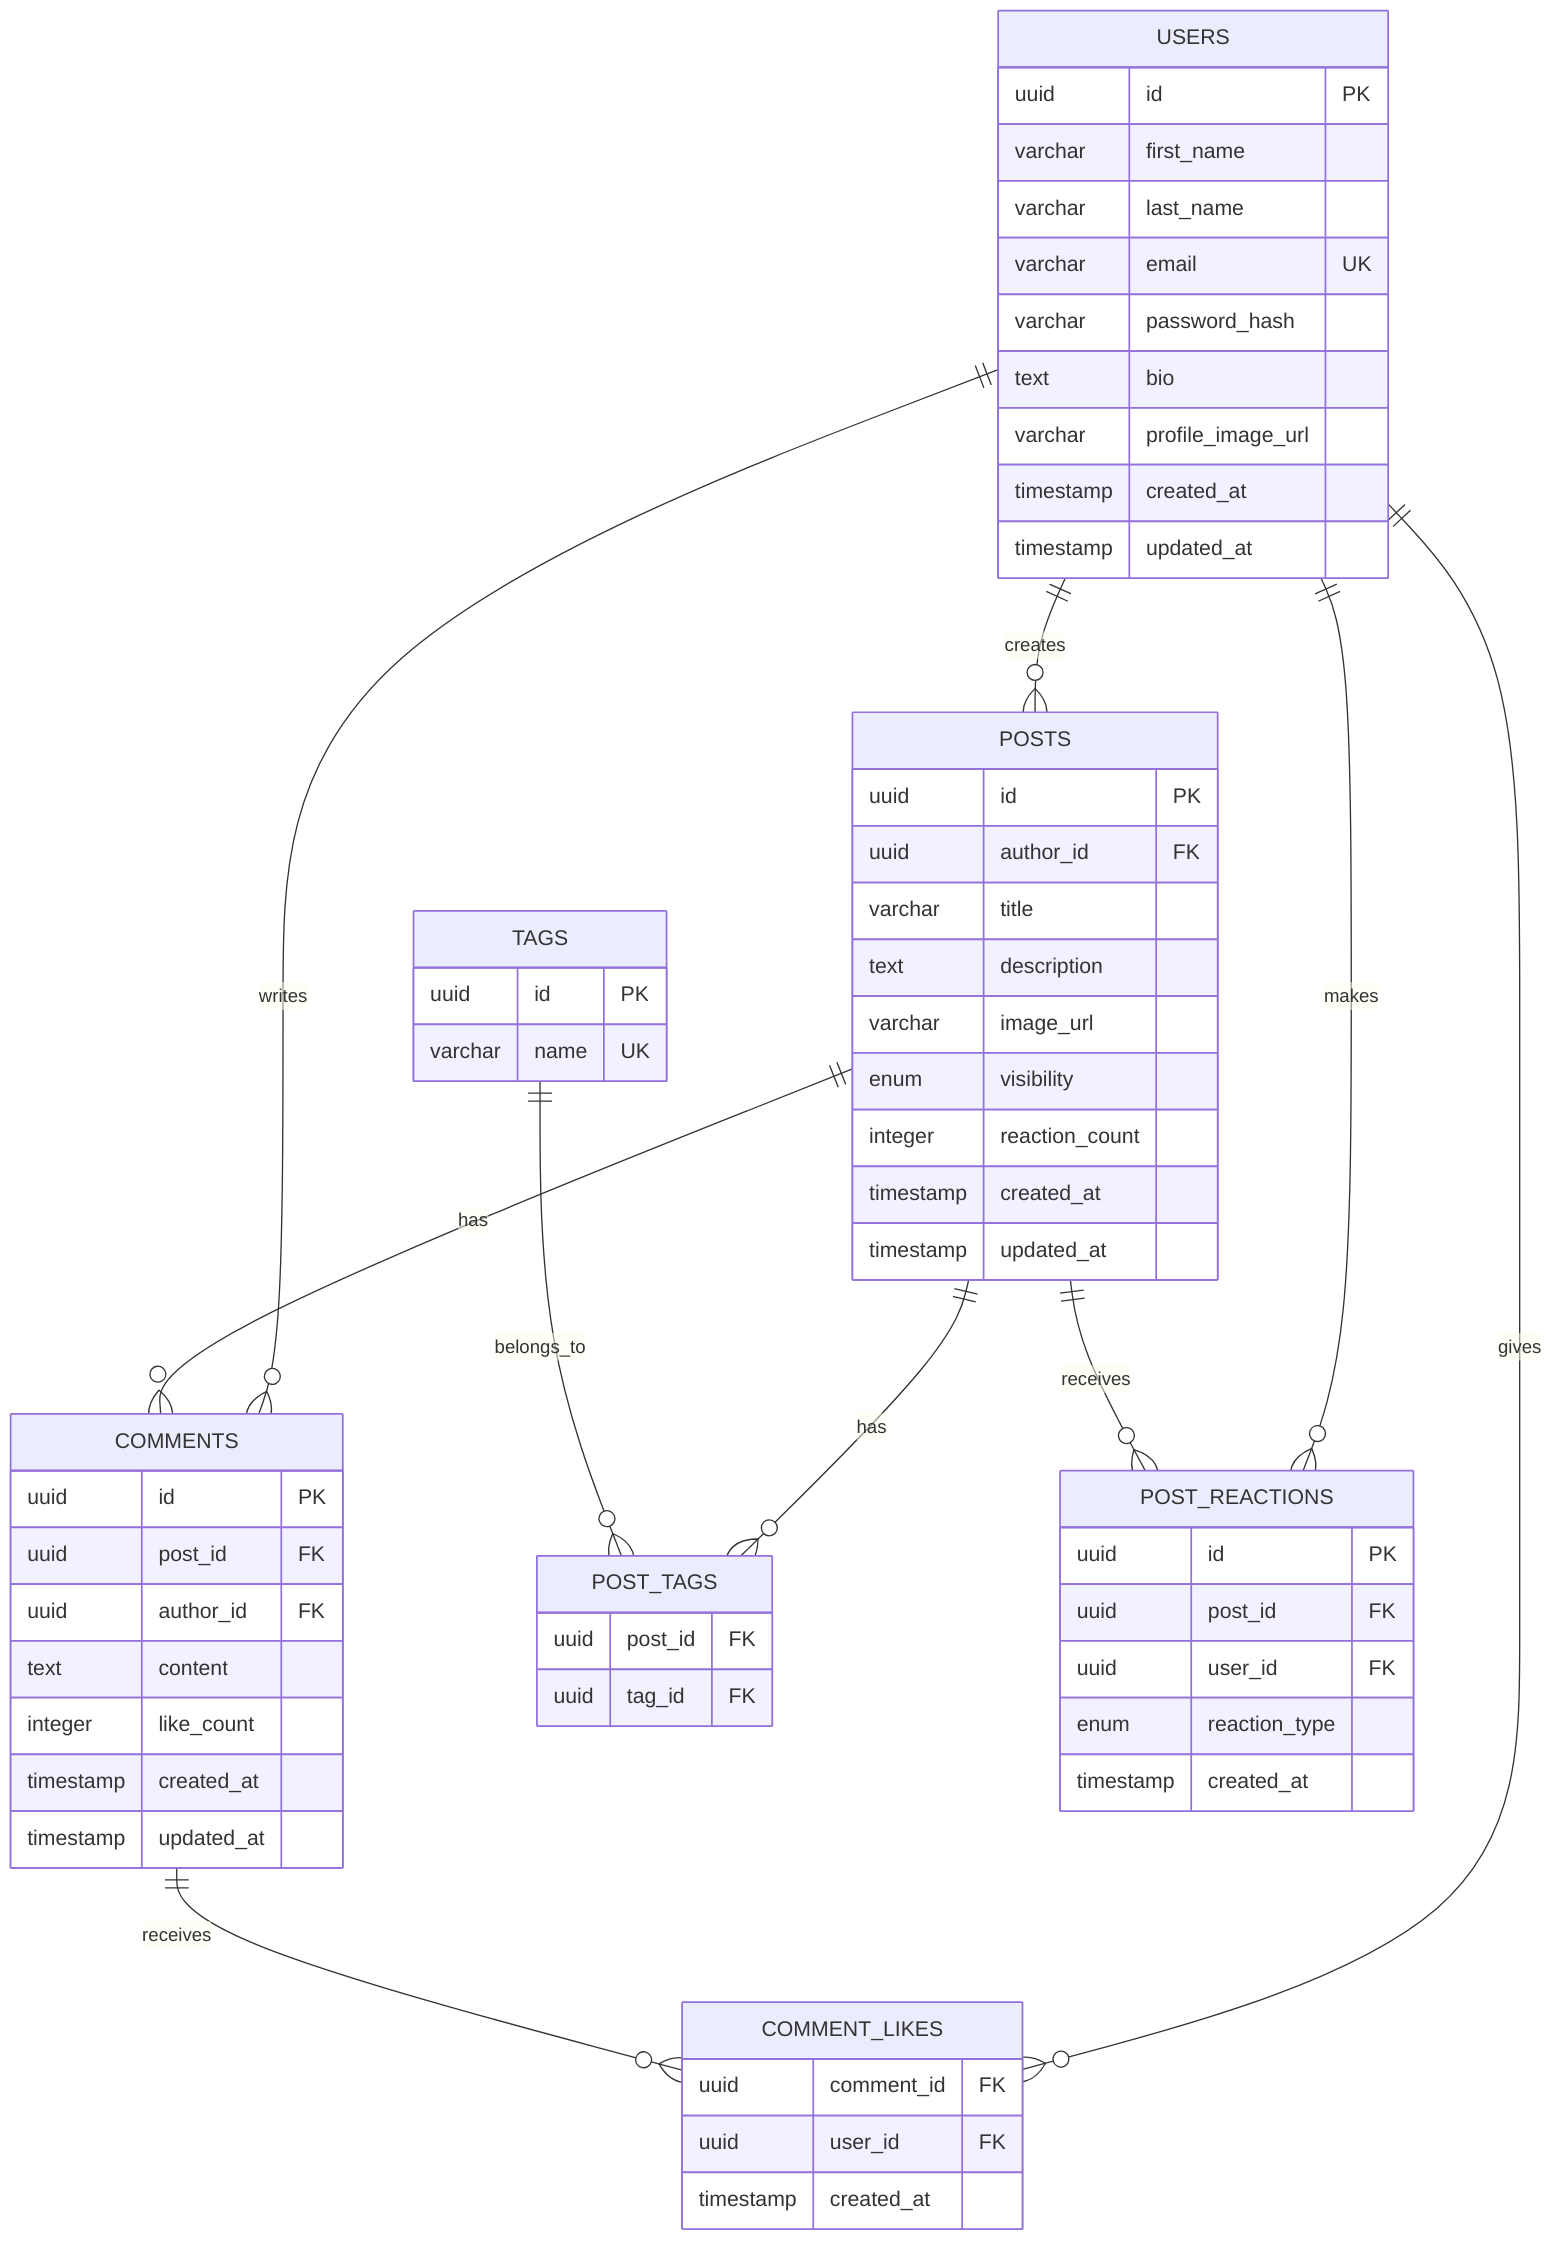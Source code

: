 erDiagram
    USERS {
        uuid id PK
        varchar first_name
        varchar last_name
        varchar email UK
        varchar password_hash
        text bio
        varchar profile_image_url
        timestamp created_at
        timestamp updated_at
    }
    POSTS {
        uuid id PK
        uuid author_id FK
        varchar title
        text description
        varchar image_url
        enum visibility
        integer reaction_count
        timestamp created_at
        timestamp updated_at
    }
    TAGS {
        uuid id PK
        varchar name UK
    }
    COMMENTS {
        uuid id PK
        uuid post_id FK
        uuid author_id FK
        text content
        integer like_count
        timestamp created_at
        timestamp updated_at
    }
    POST_TAGS {
        uuid post_id FK
        uuid tag_id FK
    }
    POST_REACTIONS {
        uuid id PK
        uuid post_id FK
        uuid user_id FK
        enum reaction_type
        timestamp created_at
    }
    COMMENT_LIKES {
        uuid comment_id FK
        uuid user_id FK
        timestamp created_at
    }

    USERS ||--o{ POSTS : creates
    USERS ||--o{ COMMENTS : writes
    POSTS ||--o{ COMMENTS : has
    POSTS ||--o{ POST_TAGS : has
    TAGS ||--o{ POST_TAGS : belongs_to
    USERS ||--o{ POST_REACTIONS : makes
    POSTS ||--o{ POST_REACTIONS : receives
    USERS ||--o{ COMMENT_LIKES : gives
    COMMENTS ||--o{ COMMENT_LIKES : receives